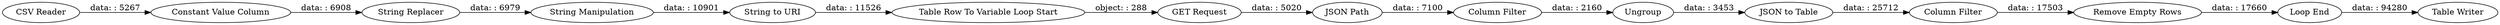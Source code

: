 digraph {
	"344697026275480635_293" [label="Column Filter"]
	"344697026275480635_276" [label=Ungroup]
	"344697026275480635_277" [label="JSON to Table"]
	"8598817494059747555_299" [label="Constant Value Column"]
	"344697026275480635_274" [label="JSON Path"]
	"8598817494059747555_301" [label="String Manipulation"]
	"344697026275480635_303" [label="Table Row To Variable Loop Start"]
	"8598817494059747555_302" [label="String to URI"]
	"344697026275480635_298" [label="CSV Reader"]
	"344697026275480635_304" [label="Loop End"]
	"344697026275480635_289" [label="Column Filter"]
	"344697026275480635_294" [label="Remove Empty Rows"]
	"344697026275480635_295" [label="GET Request"]
	"344697026275480635_306" [label="Table Writer"]
	"8598817494059747555_300" [label="String Replacer"]
	"344697026275480635_289" -> "344697026275480635_276" [label="data: : 2160"]
	"8598817494059747555_301" -> "8598817494059747555_302" [label="data: : 10901"]
	"344697026275480635_295" -> "344697026275480635_274" [label="data: : 5020"]
	"344697026275480635_294" -> "344697026275480635_304" [label="data: : 17660"]
	"344697026275480635_298" -> "8598817494059747555_299" [label="data: : 5267"]
	"344697026275480635_293" -> "344697026275480635_294" [label="data: : 17503"]
	"344697026275480635_274" -> "344697026275480635_289" [label="data: : 7100"]
	"344697026275480635_276" -> "344697026275480635_277" [label="data: : 3453"]
	"8598817494059747555_299" -> "8598817494059747555_300" [label="data: : 6908"]
	"344697026275480635_277" -> "344697026275480635_293" [label="data: : 25712"]
	"344697026275480635_304" -> "344697026275480635_306" [label="data: : 94280"]
	"8598817494059747555_300" -> "8598817494059747555_301" [label="data: : 6979"]
	"8598817494059747555_302" -> "344697026275480635_303" [label="data: : 11526"]
	"344697026275480635_303" -> "344697026275480635_295" [label="object: : 288"]
	rankdir=LR
}
